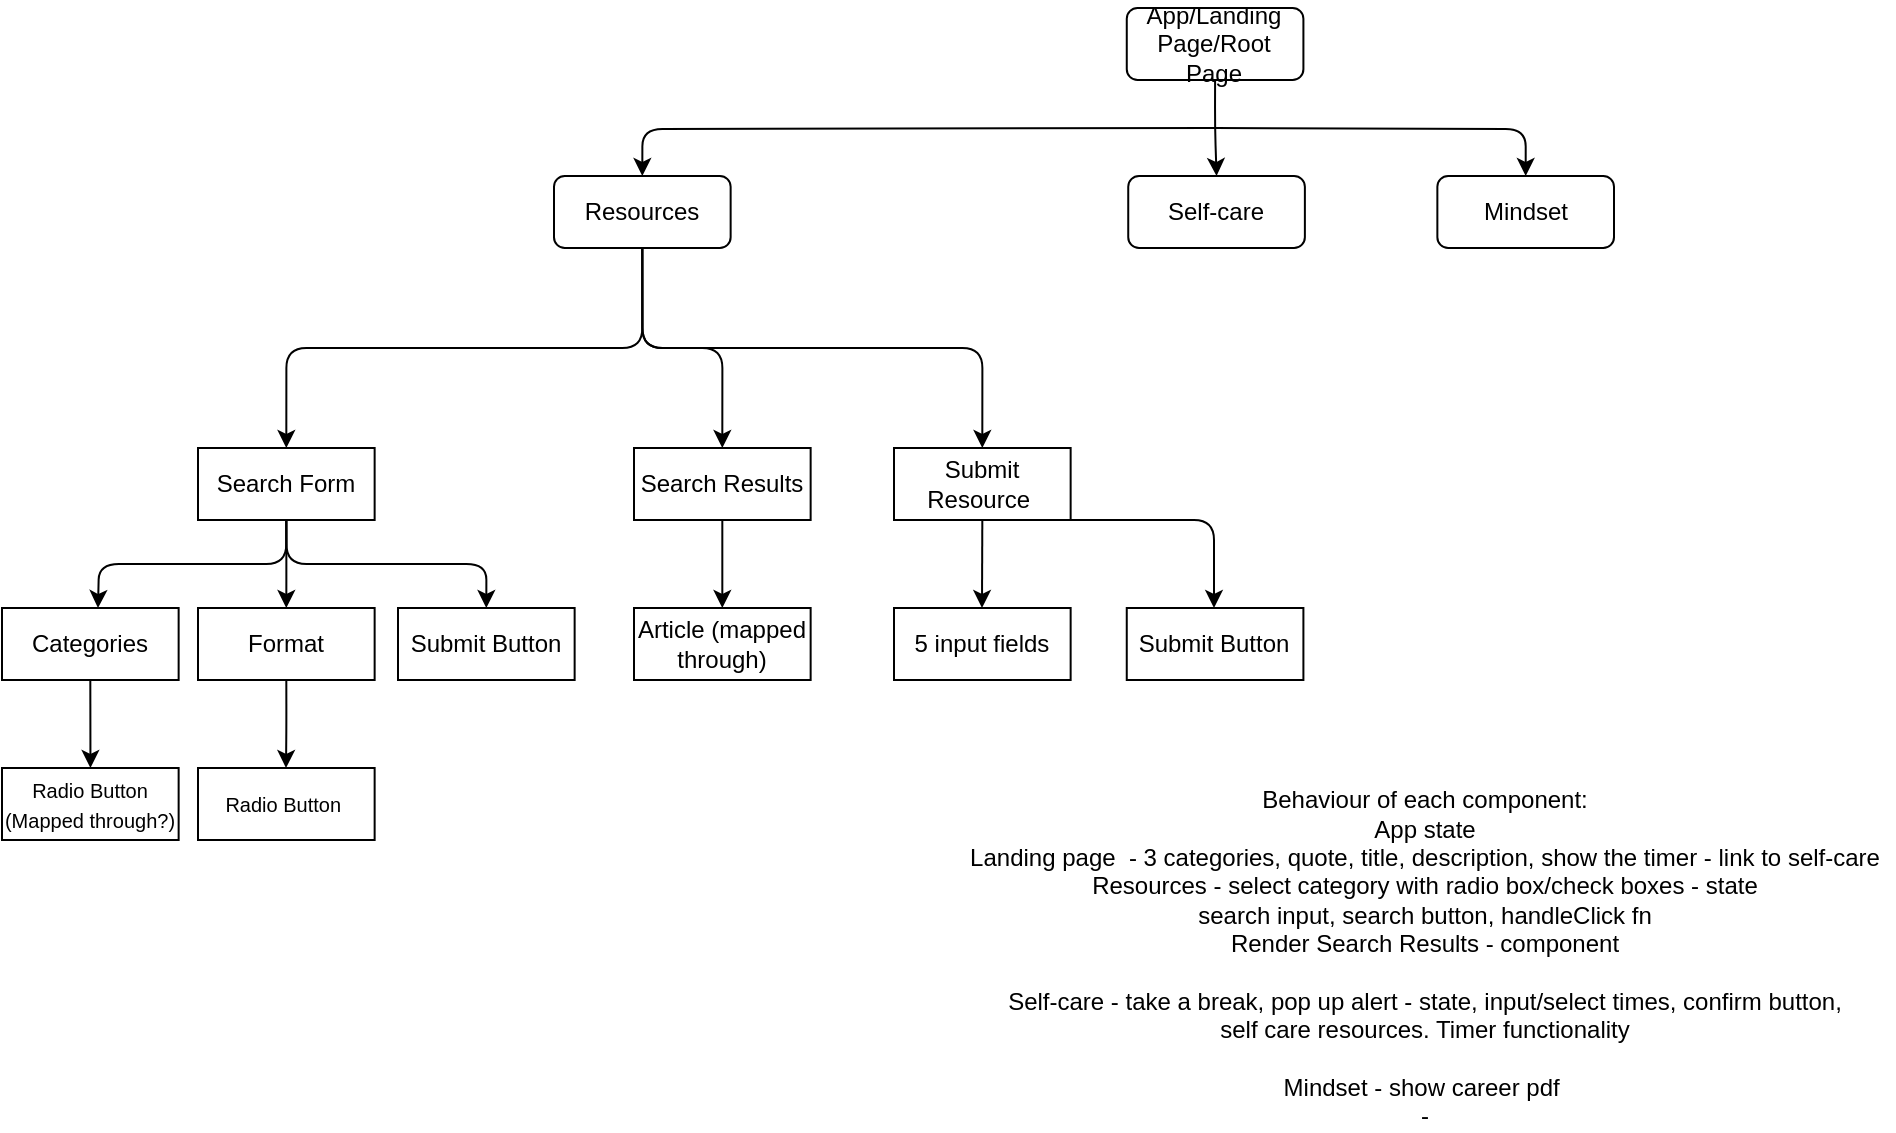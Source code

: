 <mxfile>
    <diagram id="Oprscni3NWDBsykFGOMx" name="Page-1">
        <mxGraphModel dx="2139" dy="508" grid="1" gridSize="10" guides="1" tooltips="1" connect="1" arrows="1" fold="1" page="1" pageScale="1" pageWidth="827" pageHeight="1169" math="0" shadow="0">
            <root>
                <mxCell id="0"/>
                <mxCell id="1" parent="0"/>
                <mxCell id="6" value="Behaviour of each component:&lt;br&gt;App state&lt;br&gt;Landing page&amp;nbsp; - 3 categories, quote, title, description, show the timer - link to self-care&lt;br&gt;Resources - select category with radio box/check boxes - state&lt;br&gt;search input, search button, handleClick fn&lt;br&gt;Render Search Results - component&lt;br&gt;&lt;br&gt;Self-care - take a break, pop up alert - state, input/select times, confirm button,&lt;br&gt;self care resources. Timer functionality&lt;br&gt;&lt;br&gt;Mindset - show career pdf&amp;nbsp;&lt;br&gt;-" style="text;html=1;align=center;verticalAlign=middle;resizable=0;points=[];autosize=1;strokeColor=none;fillColor=none;" parent="1" vertex="1">
                    <mxGeometry x="190" y="470" width="470" height="170" as="geometry"/>
                </mxCell>
                <mxCell id="12" style="edgeStyle=orthogonalEdgeStyle;html=1;" edge="1" parent="1" target="5">
                    <mxGeometry relative="1" as="geometry">
                        <mxPoint x="320.544" y="140" as="sourcePoint"/>
                    </mxGeometry>
                </mxCell>
                <mxCell id="13" style="edgeStyle=orthogonalEdgeStyle;html=1;entryX=0.5;entryY=0;entryDx=0;entryDy=0;" edge="1" parent="1" target="3">
                    <mxGeometry relative="1" as="geometry">
                        <mxPoint x="320.544" y="140" as="sourcePoint"/>
                    </mxGeometry>
                </mxCell>
                <mxCell id="2" value="App/Landing Page/Root Page" style="rounded=1;whiteSpace=wrap;html=1;" parent="1" vertex="1">
                    <mxGeometry x="276.384" y="80" width="88.32" height="36" as="geometry"/>
                </mxCell>
                <mxCell id="14" style="edgeStyle=orthogonalEdgeStyle;html=1;exitX=0.5;exitY=1;exitDx=0;exitDy=0;entryX=0.5;entryY=0;entryDx=0;entryDy=0;" edge="1" parent="1" source="3" target="16">
                    <mxGeometry relative="1" as="geometry">
                        <mxPoint x="104.16" y="224" as="targetPoint"/>
                    </mxGeometry>
                </mxCell>
                <mxCell id="20" style="edgeStyle=orthogonalEdgeStyle;html=1;exitX=0.5;exitY=1;exitDx=0;exitDy=0;entryX=0.5;entryY=0;entryDx=0;entryDy=0;" edge="1" parent="1" source="3" target="18">
                    <mxGeometry relative="1" as="geometry"/>
                </mxCell>
                <mxCell id="21" style="edgeStyle=orthogonalEdgeStyle;html=1;exitX=0.5;exitY=1;exitDx=0;exitDy=0;entryX=0.5;entryY=0;entryDx=0;entryDy=0;" edge="1" parent="1" source="3" target="19">
                    <mxGeometry relative="1" as="geometry"/>
                </mxCell>
                <mxCell id="3" value="Resources" style="rounded=1;whiteSpace=wrap;html=1;" parent="1" vertex="1">
                    <mxGeometry x="-10.0" y="164" width="88.32" height="36" as="geometry"/>
                </mxCell>
                <mxCell id="4" value="Self-care" style="rounded=1;whiteSpace=wrap;html=1;" parent="1" vertex="1">
                    <mxGeometry x="277.12" y="164" width="88.32" height="36" as="geometry"/>
                </mxCell>
                <mxCell id="11" style="html=1;exitX=0.5;exitY=1;exitDx=0;exitDy=0;entryX=0.5;entryY=0;entryDx=0;entryDy=0;edgeStyle=orthogonalEdgeStyle;" edge="1" parent="1" source="2" target="4">
                    <mxGeometry relative="1" as="geometry"/>
                </mxCell>
                <mxCell id="5" value="Mindset" style="rounded=1;whiteSpace=wrap;html=1;" parent="1" vertex="1">
                    <mxGeometry x="431.68" y="164" width="88.32" height="36" as="geometry"/>
                </mxCell>
                <mxCell id="22" style="edgeStyle=orthogonalEdgeStyle;html=1;exitX=0.5;exitY=1;exitDx=0;exitDy=0;" edge="1" parent="1" source="16">
                    <mxGeometry relative="1" as="geometry">
                        <mxPoint x="-238" y="380" as="targetPoint"/>
                    </mxGeometry>
                </mxCell>
                <mxCell id="27" style="edgeStyle=orthogonalEdgeStyle;html=1;exitX=0.5;exitY=1;exitDx=0;exitDy=0;fontSize=10;" edge="1" parent="1" source="16" target="26">
                    <mxGeometry relative="1" as="geometry"/>
                </mxCell>
                <mxCell id="30" style="edgeStyle=orthogonalEdgeStyle;html=1;exitX=0.5;exitY=1;exitDx=0;exitDy=0;fontSize=10;entryX=0.5;entryY=0;entryDx=0;entryDy=0;" edge="1" parent="1" source="16" target="31">
                    <mxGeometry relative="1" as="geometry">
                        <mxPoint x="-58" y="380" as="targetPoint"/>
                    </mxGeometry>
                </mxCell>
                <mxCell id="16" value="Search Form" style="whiteSpace=wrap;html=1;" vertex="1" parent="1">
                    <mxGeometry x="-188" y="300" width="88.32" height="36" as="geometry"/>
                </mxCell>
                <mxCell id="33" style="edgeStyle=orthogonalEdgeStyle;html=1;exitX=0.5;exitY=1;exitDx=0;exitDy=0;entryX=0.5;entryY=0;entryDx=0;entryDy=0;fontSize=10;" edge="1" parent="1" source="18" target="32">
                    <mxGeometry relative="1" as="geometry"/>
                </mxCell>
                <mxCell id="18" value="Search Results" style="whiteSpace=wrap;html=1;" vertex="1" parent="1">
                    <mxGeometry x="30" y="300" width="88.32" height="36" as="geometry"/>
                </mxCell>
                <mxCell id="34" style="edgeStyle=elbowEdgeStyle;html=1;exitX=0.5;exitY=1;exitDx=0;exitDy=0;fontSize=10;" edge="1" parent="1" source="19">
                    <mxGeometry relative="1" as="geometry">
                        <mxPoint x="204" y="380" as="targetPoint"/>
                    </mxGeometry>
                </mxCell>
                <mxCell id="37" style="edgeStyle=elbowEdgeStyle;html=1;exitX=0.5;exitY=1;exitDx=0;exitDy=0;fontSize=10;entryX=0.5;entryY=0;entryDx=0;entryDy=0;" edge="1" parent="1" source="19" target="36">
                    <mxGeometry relative="1" as="geometry">
                        <mxPoint x="320" y="360" as="targetPoint"/>
                        <Array as="points">
                            <mxPoint x="320" y="370"/>
                            <mxPoint x="320" y="340"/>
                        </Array>
                    </mxGeometry>
                </mxCell>
                <mxCell id="19" value="Submit Resource&amp;nbsp;" style="whiteSpace=wrap;html=1;" vertex="1" parent="1">
                    <mxGeometry x="160" y="300" width="88.32" height="36" as="geometry"/>
                </mxCell>
                <mxCell id="24" style="edgeStyle=orthogonalEdgeStyle;html=1;exitX=0.5;exitY=1;exitDx=0;exitDy=0;" edge="1" parent="1" source="23">
                    <mxGeometry relative="1" as="geometry">
                        <mxPoint x="-241.778" y="460" as="targetPoint"/>
                    </mxGeometry>
                </mxCell>
                <mxCell id="23" value="Categories" style="whiteSpace=wrap;html=1;" vertex="1" parent="1">
                    <mxGeometry x="-286" y="380" width="88.32" height="36" as="geometry"/>
                </mxCell>
                <mxCell id="25" value="&lt;font style=&quot;font-size: 10px&quot;&gt;Radio Button (Mapped through?)&lt;/font&gt;" style="whiteSpace=wrap;html=1;" vertex="1" parent="1">
                    <mxGeometry x="-286" y="460" width="88.32" height="36" as="geometry"/>
                </mxCell>
                <mxCell id="28" style="edgeStyle=orthogonalEdgeStyle;html=1;exitX=0.5;exitY=1;exitDx=0;exitDy=0;fontSize=10;" edge="1" parent="1" source="26">
                    <mxGeometry relative="1" as="geometry">
                        <mxPoint x="-144" y="460" as="targetPoint"/>
                    </mxGeometry>
                </mxCell>
                <mxCell id="26" value="Format" style="whiteSpace=wrap;html=1;" vertex="1" parent="1">
                    <mxGeometry x="-188" y="380" width="88.32" height="36" as="geometry"/>
                </mxCell>
                <mxCell id="29" value="&lt;font style=&quot;font-size: 10px&quot;&gt;Radio Button&amp;nbsp;&lt;/font&gt;" style="whiteSpace=wrap;html=1;" vertex="1" parent="1">
                    <mxGeometry x="-188" y="460" width="88.32" height="36" as="geometry"/>
                </mxCell>
                <mxCell id="31" value="Submit Button" style="whiteSpace=wrap;html=1;" vertex="1" parent="1">
                    <mxGeometry x="-88" y="380" width="88.32" height="36" as="geometry"/>
                </mxCell>
                <mxCell id="32" value="Article (mapped through)" style="whiteSpace=wrap;html=1;" vertex="1" parent="1">
                    <mxGeometry x="30" y="380" width="88.32" height="36" as="geometry"/>
                </mxCell>
                <mxCell id="35" value="5 input fields" style="whiteSpace=wrap;html=1;" vertex="1" parent="1">
                    <mxGeometry x="160" y="380" width="88.32" height="36" as="geometry"/>
                </mxCell>
                <mxCell id="36" value="Submit Button" style="whiteSpace=wrap;html=1;" vertex="1" parent="1">
                    <mxGeometry x="276.38" y="380" width="88.32" height="36" as="geometry"/>
                </mxCell>
            </root>
        </mxGraphModel>
    </diagram>
</mxfile>